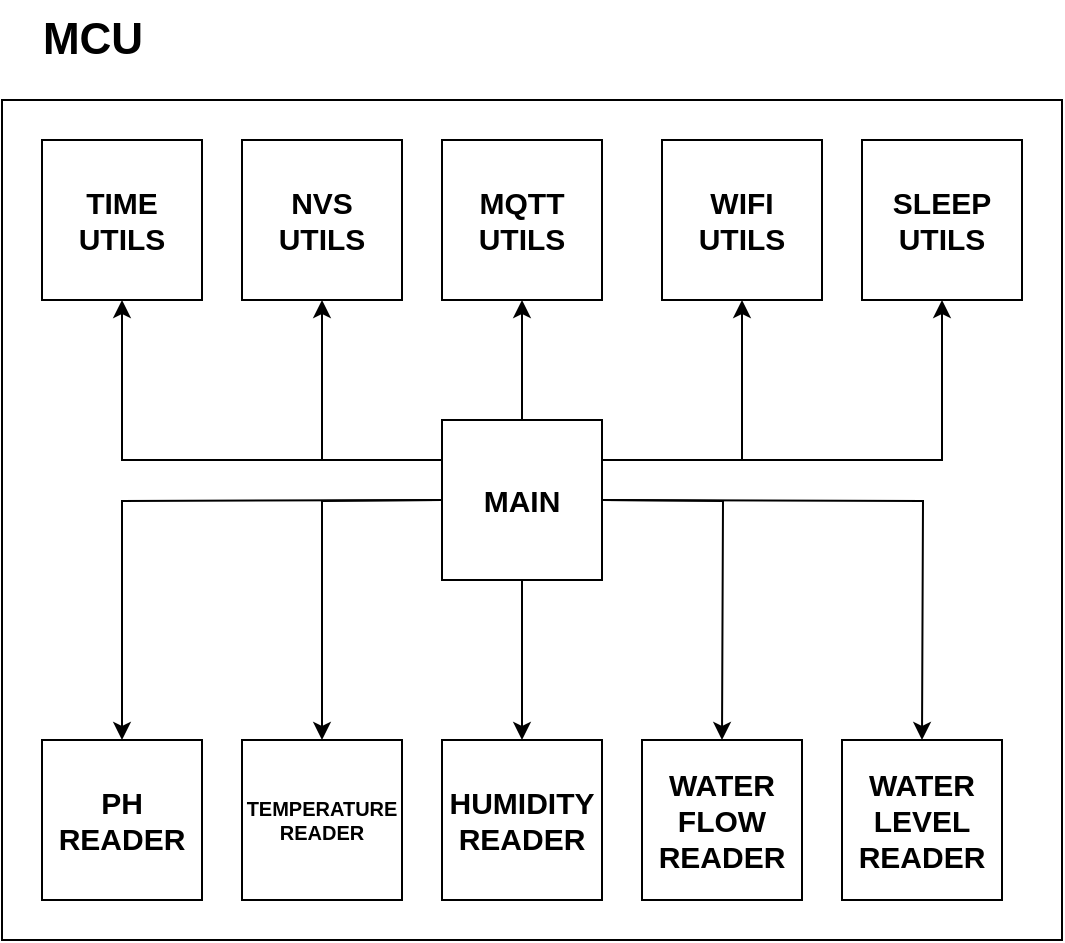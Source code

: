 <mxfile version="21.2.8" type="device">
  <diagram name="Página-1" id="KdLNHoqCjRg1MNWLb53s">
    <mxGraphModel dx="1877" dy="1790" grid="1" gridSize="10" guides="1" tooltips="1" connect="1" arrows="1" fold="1" page="1" pageScale="1" pageWidth="827" pageHeight="1169" math="0" shadow="0">
      <root>
        <mxCell id="0" />
        <mxCell id="1" parent="0" />
        <mxCell id="_IQB2n_XT6yOcV7MQSGW-15" value="" style="rounded=0;whiteSpace=wrap;html=1;fontStyle=1;fontSize=15;" vertex="1" parent="1">
          <mxGeometry x="-70" y="20" width="530" height="420" as="geometry" />
        </mxCell>
        <mxCell id="_IQB2n_XT6yOcV7MQSGW-16" value="MCU" style="text;html=1;align=center;verticalAlign=middle;resizable=0;points=[];autosize=1;strokeColor=none;fillColor=none;fontStyle=1;fontSize=22;" vertex="1" parent="1">
          <mxGeometry x="-60" y="-30" width="70" height="40" as="geometry" />
        </mxCell>
        <mxCell id="_IQB2n_XT6yOcV7MQSGW-4" style="edgeStyle=orthogonalEdgeStyle;rounded=0;orthogonalLoop=1;jettySize=auto;html=1;fontStyle=1;fontSize=15;" edge="1" parent="1">
          <mxGeometry relative="1" as="geometry">
            <mxPoint x="230" y="220" as="sourcePoint" />
            <mxPoint x="290" y="340" as="targetPoint" />
          </mxGeometry>
        </mxCell>
        <mxCell id="_IQB2n_XT6yOcV7MQSGW-5" style="edgeStyle=orthogonalEdgeStyle;rounded=0;orthogonalLoop=1;jettySize=auto;html=1;fontStyle=1;fontSize=15;" edge="1" parent="1">
          <mxGeometry relative="1" as="geometry">
            <mxPoint x="230" y="220" as="sourcePoint" />
            <mxPoint x="390" y="340" as="targetPoint" />
          </mxGeometry>
        </mxCell>
        <mxCell id="_IQB2n_XT6yOcV7MQSGW-6" value="MQTT&lt;br style=&quot;font-size: 15px;&quot;&gt;UTILS" style="whiteSpace=wrap;html=1;aspect=fixed;fontStyle=1;fontSize=15;" vertex="1" parent="1">
          <mxGeometry x="150" y="40" width="80" height="80" as="geometry" />
        </mxCell>
        <mxCell id="_IQB2n_XT6yOcV7MQSGW-17" style="edgeStyle=orthogonalEdgeStyle;rounded=0;orthogonalLoop=1;jettySize=auto;html=1;" edge="1" parent="1" source="_IQB2n_XT6yOcV7MQSGW-7" target="_IQB2n_XT6yOcV7MQSGW-6">
          <mxGeometry relative="1" as="geometry" />
        </mxCell>
        <mxCell id="_IQB2n_XT6yOcV7MQSGW-18" style="edgeStyle=orthogonalEdgeStyle;rounded=0;orthogonalLoop=1;jettySize=auto;html=1;" edge="1" parent="1" source="_IQB2n_XT6yOcV7MQSGW-7" target="_IQB2n_XT6yOcV7MQSGW-9">
          <mxGeometry relative="1" as="geometry" />
        </mxCell>
        <mxCell id="_IQB2n_XT6yOcV7MQSGW-24" style="edgeStyle=orthogonalEdgeStyle;rounded=0;orthogonalLoop=1;jettySize=auto;html=1;" edge="1" parent="1" source="_IQB2n_XT6yOcV7MQSGW-7" target="_IQB2n_XT6yOcV7MQSGW-21">
          <mxGeometry relative="1" as="geometry">
            <Array as="points">
              <mxPoint x="-10" y="200" />
            </Array>
          </mxGeometry>
        </mxCell>
        <mxCell id="_IQB2n_XT6yOcV7MQSGW-25" style="edgeStyle=orthogonalEdgeStyle;rounded=0;orthogonalLoop=1;jettySize=auto;html=1;" edge="1" parent="1" source="_IQB2n_XT6yOcV7MQSGW-7" target="_IQB2n_XT6yOcV7MQSGW-23">
          <mxGeometry relative="1" as="geometry">
            <Array as="points">
              <mxPoint x="90" y="200" />
            </Array>
          </mxGeometry>
        </mxCell>
        <mxCell id="_IQB2n_XT6yOcV7MQSGW-26" style="edgeStyle=orthogonalEdgeStyle;rounded=0;orthogonalLoop=1;jettySize=auto;html=1;" edge="1" parent="1" source="_IQB2n_XT6yOcV7MQSGW-7" target="_IQB2n_XT6yOcV7MQSGW-20">
          <mxGeometry relative="1" as="geometry">
            <Array as="points">
              <mxPoint x="300" y="200" />
            </Array>
          </mxGeometry>
        </mxCell>
        <mxCell id="_IQB2n_XT6yOcV7MQSGW-27" style="edgeStyle=orthogonalEdgeStyle;rounded=0;orthogonalLoop=1;jettySize=auto;html=1;" edge="1" parent="1" source="_IQB2n_XT6yOcV7MQSGW-7" target="_IQB2n_XT6yOcV7MQSGW-22">
          <mxGeometry relative="1" as="geometry">
            <Array as="points">
              <mxPoint x="400" y="200" />
            </Array>
          </mxGeometry>
        </mxCell>
        <mxCell id="_IQB2n_XT6yOcV7MQSGW-7" value="MAIN" style="whiteSpace=wrap;html=1;aspect=fixed;fontStyle=1;fontSize=15;" vertex="1" parent="1">
          <mxGeometry x="150" y="180" width="80" height="80" as="geometry" />
        </mxCell>
        <mxCell id="_IQB2n_XT6yOcV7MQSGW-8" value="WATER&lt;br style=&quot;font-size: 15px;&quot;&gt;LEVEL&lt;br style=&quot;font-size: 15px;&quot;&gt;READER" style="whiteSpace=wrap;html=1;aspect=fixed;fontStyle=1;fontSize=15;" vertex="1" parent="1">
          <mxGeometry x="350" y="340" width="80" height="80" as="geometry" />
        </mxCell>
        <mxCell id="_IQB2n_XT6yOcV7MQSGW-9" value="HUMIDITY&lt;br style=&quot;font-size: 15px;&quot;&gt;READER" style="whiteSpace=wrap;html=1;aspect=fixed;fontStyle=1;fontSize=15;" vertex="1" parent="1">
          <mxGeometry x="150" y="340" width="80" height="80" as="geometry" />
        </mxCell>
        <mxCell id="_IQB2n_XT6yOcV7MQSGW-10" value="WATER&lt;br style=&quot;font-size: 15px;&quot;&gt;FLOW&lt;br style=&quot;font-size: 15px;&quot;&gt;READER" style="whiteSpace=wrap;html=1;aspect=fixed;fontStyle=1;fontSize=15;" vertex="1" parent="1">
          <mxGeometry x="250" y="340" width="80" height="80" as="geometry" />
        </mxCell>
        <mxCell id="_IQB2n_XT6yOcV7MQSGW-11" value="TEMPERATURE&lt;br style=&quot;font-size: 10px;&quot;&gt;READER" style="whiteSpace=wrap;html=1;aspect=fixed;fontSize=10;fontStyle=1" vertex="1" parent="1">
          <mxGeometry x="50" y="340" width="80" height="80" as="geometry" />
        </mxCell>
        <mxCell id="_IQB2n_XT6yOcV7MQSGW-12" value="PH&lt;br style=&quot;font-size: 15px;&quot;&gt;READER" style="whiteSpace=wrap;html=1;aspect=fixed;fontStyle=1;fontSize=15;" vertex="1" parent="1">
          <mxGeometry x="-50" y="340" width="80" height="80" as="geometry" />
        </mxCell>
        <mxCell id="_IQB2n_XT6yOcV7MQSGW-13" value="" style="edgeStyle=orthogonalEdgeStyle;rounded=0;orthogonalLoop=1;jettySize=auto;html=1;fontStyle=1;fontSize=15;" edge="1" parent="1" target="_IQB2n_XT6yOcV7MQSGW-11">
          <mxGeometry relative="1" as="geometry">
            <mxPoint x="150" y="220" as="sourcePoint" />
          </mxGeometry>
        </mxCell>
        <mxCell id="_IQB2n_XT6yOcV7MQSGW-14" value="" style="edgeStyle=orthogonalEdgeStyle;rounded=0;orthogonalLoop=1;jettySize=auto;html=1;fontStyle=1;fontSize=15;" edge="1" parent="1" target="_IQB2n_XT6yOcV7MQSGW-12">
          <mxGeometry relative="1" as="geometry">
            <mxPoint x="150" y="220" as="sourcePoint" />
          </mxGeometry>
        </mxCell>
        <mxCell id="_IQB2n_XT6yOcV7MQSGW-20" value="WIFI&lt;br&gt;UTILS" style="whiteSpace=wrap;html=1;aspect=fixed;fontStyle=1;fontSize=15;" vertex="1" parent="1">
          <mxGeometry x="260" y="40" width="80" height="80" as="geometry" />
        </mxCell>
        <mxCell id="_IQB2n_XT6yOcV7MQSGW-21" value="TIME&lt;br&gt;UTILS" style="whiteSpace=wrap;html=1;aspect=fixed;fontStyle=1;fontSize=15;" vertex="1" parent="1">
          <mxGeometry x="-50" y="40" width="80" height="80" as="geometry" />
        </mxCell>
        <mxCell id="_IQB2n_XT6yOcV7MQSGW-22" value="SLEEP&lt;br&gt;UTILS" style="whiteSpace=wrap;html=1;aspect=fixed;fontStyle=1;fontSize=15;" vertex="1" parent="1">
          <mxGeometry x="360" y="40" width="80" height="80" as="geometry" />
        </mxCell>
        <mxCell id="_IQB2n_XT6yOcV7MQSGW-23" value="NVS&lt;br style=&quot;font-size: 15px;&quot;&gt;UTILS" style="whiteSpace=wrap;html=1;aspect=fixed;fontStyle=1;fontSize=15;" vertex="1" parent="1">
          <mxGeometry x="50" y="40" width="80" height="80" as="geometry" />
        </mxCell>
      </root>
    </mxGraphModel>
  </diagram>
</mxfile>
